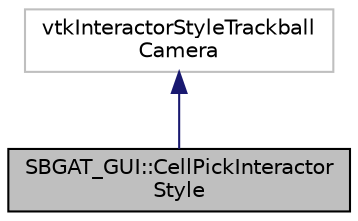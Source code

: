 digraph "SBGAT_GUI::CellPickInteractorStyle"
{
 // LATEX_PDF_SIZE
  edge [fontname="Helvetica",fontsize="10",labelfontname="Helvetica",labelfontsize="10"];
  node [fontname="Helvetica",fontsize="10",shape=record];
  Node0 [label="SBGAT_GUI::CellPickInteractor\lStyle",height=0.2,width=0.4,color="black", fillcolor="grey75", style="filled", fontcolor="black",tooltip=" "];
  Node1 -> Node0 [dir="back",color="midnightblue",fontsize="10",style="solid",fontname="Helvetica"];
  Node1 [label="vtkInteractorStyleTrackball\lCamera",height=0.2,width=0.4,color="grey75", fillcolor="white", style="filled",tooltip=" "];
}

